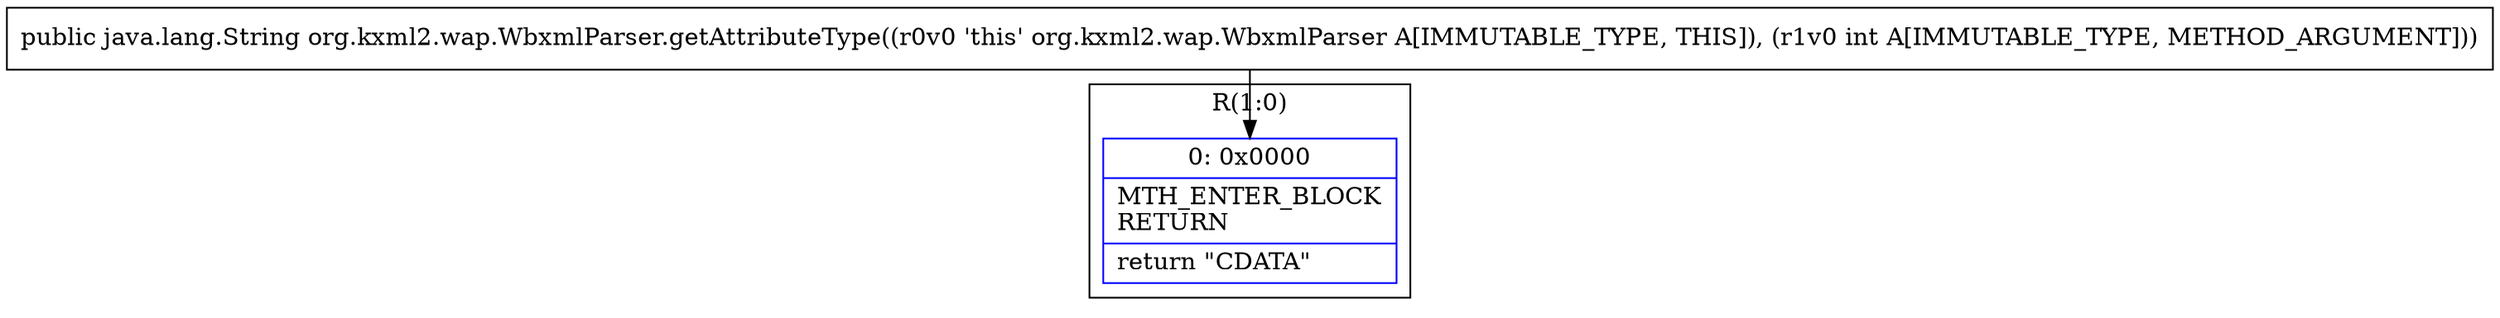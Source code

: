 digraph "CFG fororg.kxml2.wap.WbxmlParser.getAttributeType(I)Ljava\/lang\/String;" {
subgraph cluster_Region_1335212362 {
label = "R(1:0)";
node [shape=record,color=blue];
Node_0 [shape=record,label="{0\:\ 0x0000|MTH_ENTER_BLOCK\lRETURN\l|return \"CDATA\"\l}"];
}
MethodNode[shape=record,label="{public java.lang.String org.kxml2.wap.WbxmlParser.getAttributeType((r0v0 'this' org.kxml2.wap.WbxmlParser A[IMMUTABLE_TYPE, THIS]), (r1v0 int A[IMMUTABLE_TYPE, METHOD_ARGUMENT])) }"];
MethodNode -> Node_0;
}

